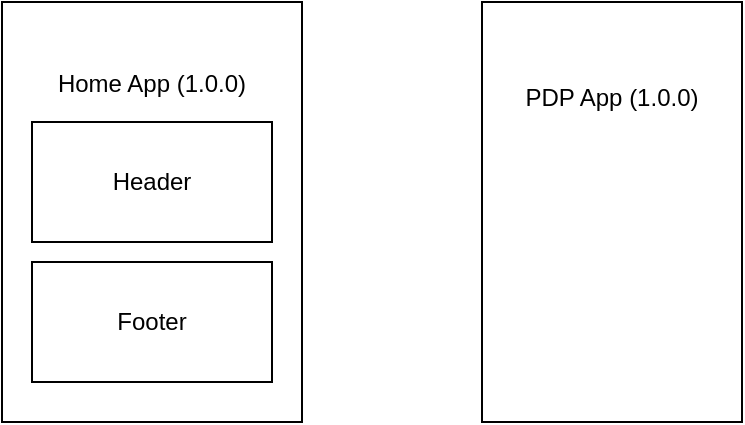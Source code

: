 <mxfile>
    <diagram id="VSJQmT4CJVInJg49MxOj" name="Page-1">
        <mxGraphModel dx="555" dy="387" grid="1" gridSize="10" guides="1" tooltips="1" connect="1" arrows="1" fold="1" page="1" pageScale="1" pageWidth="827" pageHeight="1169" math="0" shadow="0">
            <root>
                <mxCell id="0"/>
                <mxCell id="1" parent="0"/>
                <mxCell id="2" value="Home App (1.0.0)&lt;br&gt;&lt;br&gt;&lt;br&gt;&lt;br&gt;&lt;br&gt;&lt;br&gt;&lt;br&gt;&lt;br&gt;&lt;br&gt;&lt;br&gt;" style="rounded=0;whiteSpace=wrap;html=1;" vertex="1" parent="1">
                    <mxGeometry x="320" y="800" width="150" height="210" as="geometry"/>
                </mxCell>
                <mxCell id="3" value="Header" style="rounded=0;whiteSpace=wrap;html=1;" vertex="1" parent="1">
                    <mxGeometry x="335" y="860" width="120" height="60" as="geometry"/>
                </mxCell>
                <mxCell id="4" value="Footer" style="rounded=0;whiteSpace=wrap;html=1;" vertex="1" parent="1">
                    <mxGeometry x="335" y="930" width="120" height="60" as="geometry"/>
                </mxCell>
                <mxCell id="5" value="PDP App (1.0.0)&lt;br&gt;&lt;br&gt;&lt;br&gt;&lt;br&gt;&lt;br&gt;&lt;br&gt;&lt;br&gt;&lt;br&gt;&lt;br&gt;" style="rounded=0;whiteSpace=wrap;html=1;" vertex="1" parent="1">
                    <mxGeometry x="560" y="800" width="130" height="210" as="geometry"/>
                </mxCell>
            </root>
        </mxGraphModel>
    </diagram>
    <diagram id="mb1jFrk4-NptBu77jbwd" name="npm">
        <mxGraphModel dx="411" dy="287" grid="1" gridSize="10" guides="1" tooltips="1" connect="1" arrows="1" fold="1" page="1" pageScale="1" pageWidth="827" pageHeight="1169" math="0" shadow="0">
            <root>
                <mxCell id="0"/>
                <mxCell id="1" parent="0"/>
                <mxCell id="T_TaOmVjYlfcM6zX7x6H-5" value="NPM Lib (1.0.1)&lt;br&gt;&lt;br&gt;&lt;br&gt;&lt;br&gt;&lt;br&gt;&lt;br&gt;&lt;br&gt;&lt;br&gt;&lt;br&gt;&lt;br&gt;&lt;br&gt;" style="rounded=0;whiteSpace=wrap;html=1;" vertex="1" parent="1">
                    <mxGeometry x="414" y="1030" width="136" height="220" as="geometry"/>
                </mxCell>
                <mxCell id="T_TaOmVjYlfcM6zX7x6H-6" style="edgeStyle=none;html=1;exitX=1;exitY=0.75;exitDx=0;exitDy=0;entryX=0.75;entryY=0;entryDx=0;entryDy=0;" edge="1" parent="1" source="T_TaOmVjYlfcM6zX7x6H-1" target="T_TaOmVjYlfcM6zX7x6H-5">
                    <mxGeometry relative="1" as="geometry"/>
                </mxCell>
                <mxCell id="T_TaOmVjYlfcM6zX7x6H-1" value="Home App (1.0.0)&lt;br&gt;&lt;br&gt;&lt;br&gt;&lt;br&gt;&lt;br&gt;&lt;br&gt;&lt;br&gt;&lt;br&gt;&lt;br&gt;&lt;br&gt;" style="rounded=0;whiteSpace=wrap;html=1;" vertex="1" parent="1">
                    <mxGeometry x="320" y="800" width="150" height="210" as="geometry"/>
                </mxCell>
                <mxCell id="T_TaOmVjYlfcM6zX7x6H-2" value="Header" style="rounded=0;whiteSpace=wrap;html=1;" vertex="1" parent="1">
                    <mxGeometry x="422" y="1090" width="120" height="60" as="geometry"/>
                </mxCell>
                <mxCell id="T_TaOmVjYlfcM6zX7x6H-3" value="Footer" style="rounded=0;whiteSpace=wrap;html=1;" vertex="1" parent="1">
                    <mxGeometry x="422" y="1169" width="120" height="60" as="geometry"/>
                </mxCell>
                <mxCell id="T_TaOmVjYlfcM6zX7x6H-7" style="edgeStyle=none;html=1;exitX=0;exitY=0.75;exitDx=0;exitDy=0;entryX=0.882;entryY=0.004;entryDx=0;entryDy=0;entryPerimeter=0;" edge="1" parent="1" source="T_TaOmVjYlfcM6zX7x6H-4" target="T_TaOmVjYlfcM6zX7x6H-5">
                    <mxGeometry relative="1" as="geometry"/>
                </mxCell>
                <mxCell id="T_TaOmVjYlfcM6zX7x6H-4" value="PDP App (1.0.1)&lt;br&gt;&lt;br&gt;&lt;br&gt;&lt;br&gt;&lt;br&gt;&lt;br&gt;&lt;br&gt;&lt;br&gt;" style="rounded=0;whiteSpace=wrap;html=1;" vertex="1" parent="1">
                    <mxGeometry x="570" y="800" width="130" height="210" as="geometry"/>
                </mxCell>
            </root>
        </mxGraphModel>
    </diagram>
    <diagram id="eVQJzwGdNXNqO77iDlnK" name="Asset store">
        <mxGraphModel dx="555" dy="387" grid="1" gridSize="10" guides="1" tooltips="1" connect="1" arrows="1" fold="1" page="1" pageScale="1" pageWidth="827" pageHeight="1169" math="0" shadow="0">
            <root>
                <mxCell id="0"/>
                <mxCell id="1" parent="0"/>
                <mxCell id="OGBsbNM80JP3UiQd1f1w-12" style="edgeStyle=none;html=1;exitX=1;exitY=0.25;exitDx=0;exitDy=0;entryX=0.324;entryY=0.002;entryDx=0;entryDy=0;entryPerimeter=0;" edge="1" parent="1" source="OGBsbNM80JP3UiQd1f1w-1" target="OGBsbNM80JP3UiQd1f1w-6">
                    <mxGeometry relative="1" as="geometry"/>
                </mxCell>
                <mxCell id="OGBsbNM80JP3UiQd1f1w-1" value="Header/Footer project&lt;br&gt;&lt;br&gt;&lt;br&gt;&lt;br&gt;&lt;br&gt;&lt;br&gt;&lt;br&gt;&lt;br&gt;&lt;br&gt;" style="rounded=0;whiteSpace=wrap;html=1;" vertex="1" parent="1">
                    <mxGeometry x="400" y="550" width="150" height="210" as="geometry"/>
                </mxCell>
                <mxCell id="OGBsbNM80JP3UiQd1f1w-2" value="Header" style="rounded=0;whiteSpace=wrap;html=1;" vertex="1" parent="1">
                    <mxGeometry x="415" y="610" width="120" height="60" as="geometry"/>
                </mxCell>
                <mxCell id="OGBsbNM80JP3UiQd1f1w-3" value="Footer" style="rounded=0;whiteSpace=wrap;html=1;" vertex="1" parent="1">
                    <mxGeometry x="415" y="680" width="120" height="60" as="geometry"/>
                </mxCell>
                <mxCell id="OGBsbNM80JP3UiQd1f1w-10" value="" style="edgeStyle=none;html=1;" edge="1" parent="1" source="OGBsbNM80JP3UiQd1f1w-4" target="OGBsbNM80JP3UiQd1f1w-7">
                    <mxGeometry relative="1" as="geometry"/>
                </mxCell>
                <mxCell id="OGBsbNM80JP3UiQd1f1w-4" value="PDP App (1.0.0)&lt;br&gt;&lt;br&gt;&lt;br&gt;&lt;br&gt;&lt;br&gt;&lt;br&gt;&lt;br&gt;&lt;br&gt;&lt;br&gt;" style="rounded=0;whiteSpace=wrap;html=1;" vertex="1" parent="1">
                    <mxGeometry x="610" y="740" width="130" height="210" as="geometry"/>
                </mxCell>
                <mxCell id="OGBsbNM80JP3UiQd1f1w-5" value="Home App(1.0.0)&lt;br&gt;&lt;br&gt;&lt;br&gt;&lt;br&gt;&lt;br&gt;&lt;br&gt;&lt;br&gt;&lt;br&gt;&lt;br&gt;&lt;br&gt;" style="rounded=0;whiteSpace=wrap;html=1;" vertex="1" parent="1">
                    <mxGeometry x="220" y="730" width="120" height="220" as="geometry"/>
                </mxCell>
                <mxCell id="OGBsbNM80JP3UiQd1f1w-6" value="S3 Artifacts" style="rounded=0;whiteSpace=wrap;html=1;" vertex="1" parent="1">
                    <mxGeometry x="570" y="640" width="120" height="60" as="geometry"/>
                </mxCell>
                <mxCell id="OGBsbNM80JP3UiQd1f1w-11" style="edgeStyle=none;html=1;exitX=0.75;exitY=0;exitDx=0;exitDy=0;entryX=0.332;entryY=1.061;entryDx=0;entryDy=0;entryPerimeter=0;" edge="1" parent="1" source="OGBsbNM80JP3UiQd1f1w-7" target="OGBsbNM80JP3UiQd1f1w-6">
                    <mxGeometry relative="1" as="geometry"/>
                </mxCell>
                <mxCell id="OGBsbNM80JP3UiQd1f1w-7" value="shim library" style="rounded=0;whiteSpace=wrap;html=1;" vertex="1" parent="1">
                    <mxGeometry x="430" y="810" width="120" height="60" as="geometry"/>
                </mxCell>
                <mxCell id="OGBsbNM80JP3UiQd1f1w-8" value="" style="endArrow=classic;html=1;exitX=1;exitY=0.5;exitDx=0;exitDy=0;" edge="1" parent="1" source="OGBsbNM80JP3UiQd1f1w-5">
                    <mxGeometry width="50" height="50" relative="1" as="geometry">
                        <mxPoint x="380" y="890" as="sourcePoint"/>
                        <mxPoint x="430" y="840" as="targetPoint"/>
                    </mxGeometry>
                </mxCell>
            </root>
        </mxGraphModel>
    </diagram>
    <diagram id="8Rbrrb0yGVTQyNYzzWwS" name="Module Federation">
        <mxGraphModel dx="555" dy="387" grid="1" gridSize="10" guides="1" tooltips="1" connect="1" arrows="1" fold="1" page="1" pageScale="1" pageWidth="827" pageHeight="1169" math="0" shadow="0">
            <root>
                <mxCell id="0"/>
                <mxCell id="1" parent="0"/>
                <mxCell id="WvKXfV5rGyvmVu5b13yl-1" value="Home App (1.0.0)&lt;br&gt;&lt;br&gt;&lt;br&gt;&lt;br&gt;&lt;br&gt;&lt;br&gt;&lt;br&gt;&lt;br&gt;&lt;br&gt;&lt;br&gt;" style="rounded=0;whiteSpace=wrap;html=1;" vertex="1" parent="1">
                    <mxGeometry x="320" y="800" width="150" height="210" as="geometry"/>
                </mxCell>
                <mxCell id="WvKXfV5rGyvmVu5b13yl-2" value="Header" style="rounded=0;whiteSpace=wrap;html=1;" vertex="1" parent="1">
                    <mxGeometry x="335" y="860" width="120" height="60" as="geometry"/>
                </mxCell>
                <mxCell id="WvKXfV5rGyvmVu5b13yl-3" value="Footer" style="rounded=0;whiteSpace=wrap;html=1;" vertex="1" parent="1">
                    <mxGeometry x="335" y="930" width="120" height="60" as="geometry"/>
                </mxCell>
                <mxCell id="WvKXfV5rGyvmVu5b13yl-6" value="" style="edgeStyle=none;html=1;" edge="1" parent="1" source="WvKXfV5rGyvmVu5b13yl-4" target="WvKXfV5rGyvmVu5b13yl-3">
                    <mxGeometry relative="1" as="geometry"/>
                </mxCell>
                <mxCell id="WvKXfV5rGyvmVu5b13yl-4" value="PDP App (1.0.0)&lt;br&gt;&lt;br&gt;&lt;br&gt;&lt;br&gt;&lt;br&gt;&lt;br&gt;&lt;br&gt;&lt;br&gt;&lt;br&gt;" style="rounded=0;whiteSpace=wrap;html=1;" vertex="1" parent="1">
                    <mxGeometry x="560" y="800" width="130" height="210" as="geometry"/>
                </mxCell>
            </root>
        </mxGraphModel>
    </diagram>
</mxfile>